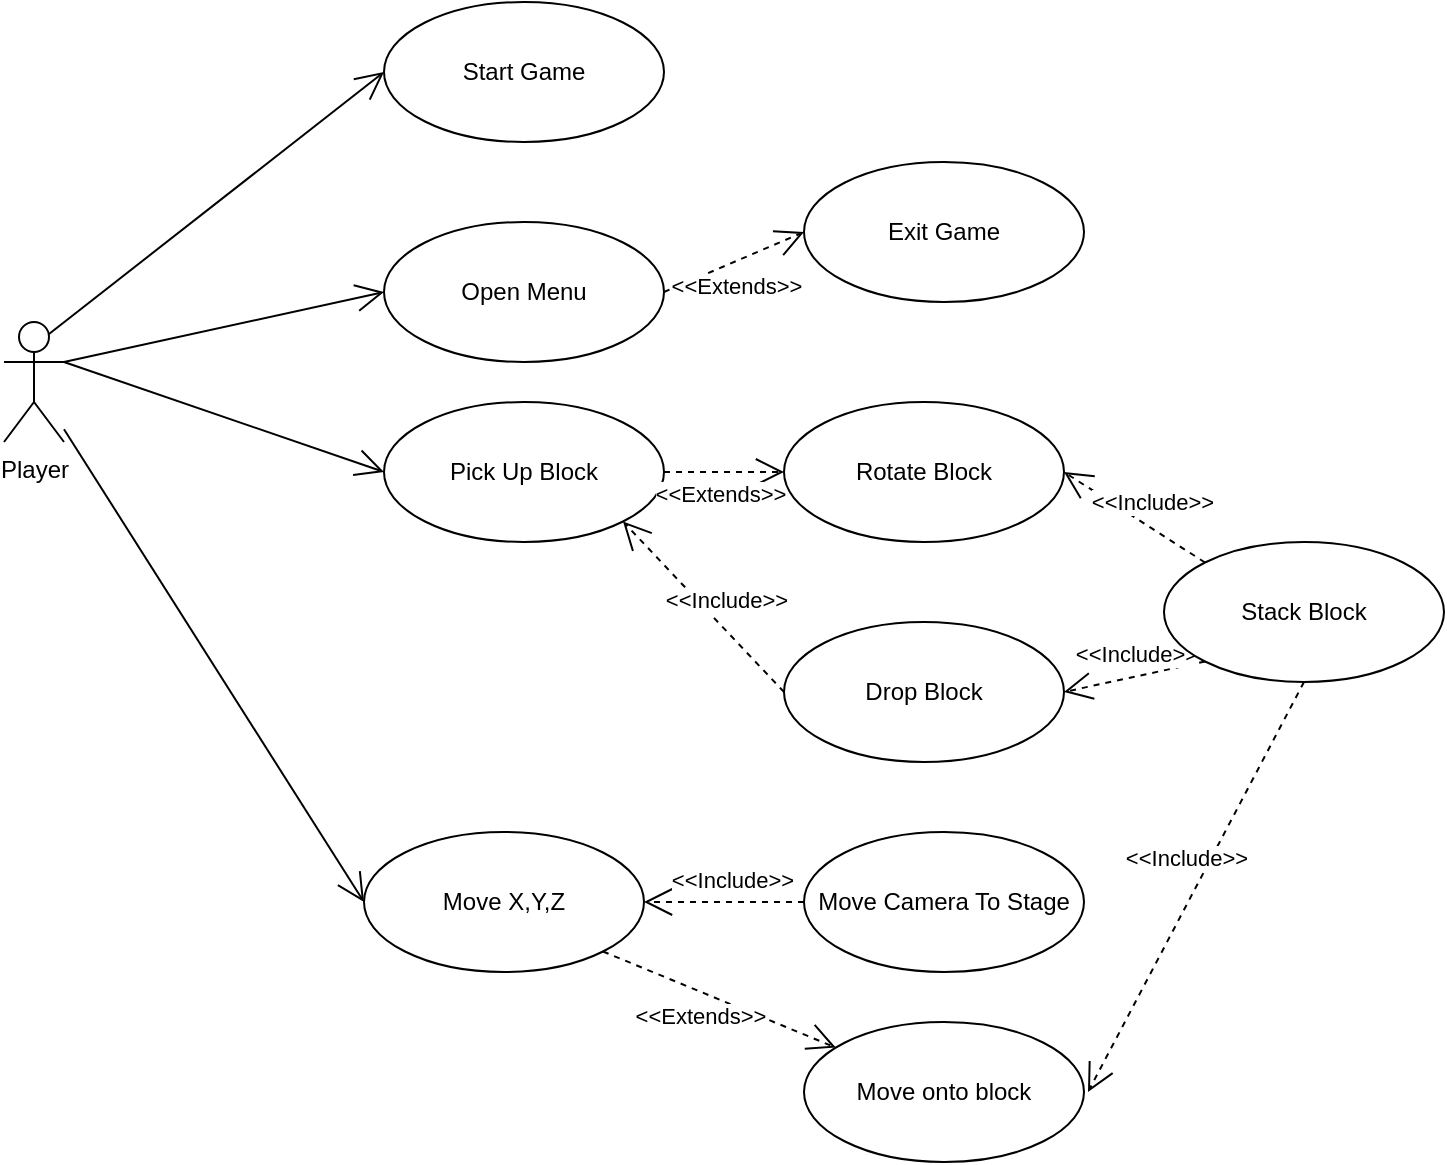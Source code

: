 <mxfile version="15.0.2" type="github">
  <diagram id="10tIkQhipWnZuheLRNmn" name="Page-1">
    <mxGraphModel dx="1038" dy="608" grid="1" gridSize="10" guides="1" tooltips="1" connect="1" arrows="1" fold="1" page="1" pageScale="1" pageWidth="850" pageHeight="1100" math="0" shadow="0">
      <root>
        <mxCell id="0" />
        <mxCell id="1" parent="0" />
        <mxCell id="Jmf3_sfujvD6ndYQ71b7-1" value="Player" style="shape=umlActor;verticalLabelPosition=bottom;verticalAlign=top;html=1;outlineConnect=0;" vertex="1" parent="1">
          <mxGeometry x="80" y="260" width="30" height="60" as="geometry" />
        </mxCell>
        <mxCell id="Jmf3_sfujvD6ndYQ71b7-5" value="Start Game" style="ellipse;whiteSpace=wrap;html=1;" vertex="1" parent="1">
          <mxGeometry x="270" y="100" width="140" height="70" as="geometry" />
        </mxCell>
        <mxCell id="Jmf3_sfujvD6ndYQ71b7-6" value="Exit Game" style="ellipse;whiteSpace=wrap;html=1;" vertex="1" parent="1">
          <mxGeometry x="480" y="180" width="140" height="70" as="geometry" />
        </mxCell>
        <mxCell id="Jmf3_sfujvD6ndYQ71b7-7" value="Open Menu" style="ellipse;whiteSpace=wrap;html=1;" vertex="1" parent="1">
          <mxGeometry x="270" y="210" width="140" height="70" as="geometry" />
        </mxCell>
        <mxCell id="Jmf3_sfujvD6ndYQ71b7-10" value="&amp;lt;&amp;lt;Extends&amp;gt;&amp;gt;" style="endArrow=open;endSize=12;dashed=1;html=1;exitX=1;exitY=0.5;exitDx=0;exitDy=0;entryX=0;entryY=0.5;entryDx=0;entryDy=0;" edge="1" parent="1" source="Jmf3_sfujvD6ndYQ71b7-7" target="Jmf3_sfujvD6ndYQ71b7-6">
          <mxGeometry x="-0.088" y="-11" width="160" relative="1" as="geometry">
            <mxPoint x="340" y="310" as="sourcePoint" />
            <mxPoint x="500" y="310" as="targetPoint" />
            <Array as="points" />
            <mxPoint as="offset" />
          </mxGeometry>
        </mxCell>
        <mxCell id="Jmf3_sfujvD6ndYQ71b7-11" value="Pick Up Block" style="ellipse;whiteSpace=wrap;html=1;" vertex="1" parent="1">
          <mxGeometry x="270" y="300" width="140" height="70" as="geometry" />
        </mxCell>
        <mxCell id="Jmf3_sfujvD6ndYQ71b7-12" value="&amp;lt;&amp;lt;Extends&amp;gt;&amp;gt;" style="endArrow=open;endSize=12;dashed=1;html=1;exitX=1;exitY=0.5;exitDx=0;exitDy=0;entryX=0;entryY=0.5;entryDx=0;entryDy=0;" edge="1" parent="1" source="Jmf3_sfujvD6ndYQ71b7-11" target="Jmf3_sfujvD6ndYQ71b7-13">
          <mxGeometry x="-0.088" y="-11" width="160" relative="1" as="geometry">
            <mxPoint x="420" y="255" as="sourcePoint" />
            <mxPoint x="530" y="330" as="targetPoint" />
            <Array as="points" />
            <mxPoint as="offset" />
          </mxGeometry>
        </mxCell>
        <mxCell id="Jmf3_sfujvD6ndYQ71b7-13" value="Rotate Block" style="ellipse;whiteSpace=wrap;html=1;" vertex="1" parent="1">
          <mxGeometry x="470" y="300" width="140" height="70" as="geometry" />
        </mxCell>
        <mxCell id="Jmf3_sfujvD6ndYQ71b7-14" value="Drop Block" style="ellipse;whiteSpace=wrap;html=1;" vertex="1" parent="1">
          <mxGeometry x="470" y="410" width="140" height="70" as="geometry" />
        </mxCell>
        <mxCell id="Jmf3_sfujvD6ndYQ71b7-16" value="&amp;lt;&amp;lt;Include&amp;gt;&amp;gt;" style="endArrow=open;endSize=12;dashed=1;html=1;exitX=0;exitY=0.5;exitDx=0;exitDy=0;entryX=1;entryY=1;entryDx=0;entryDy=0;" edge="1" parent="1" source="Jmf3_sfujvD6ndYQ71b7-14" target="Jmf3_sfujvD6ndYQ71b7-11">
          <mxGeometry x="-0.088" y="-11" width="160" relative="1" as="geometry">
            <mxPoint x="420" y="345" as="sourcePoint" />
            <mxPoint x="540" y="340" as="targetPoint" />
            <Array as="points" />
            <mxPoint as="offset" />
          </mxGeometry>
        </mxCell>
        <mxCell id="Jmf3_sfujvD6ndYQ71b7-17" value="Move X,Y,Z" style="ellipse;whiteSpace=wrap;html=1;" vertex="1" parent="1">
          <mxGeometry x="260" y="515" width="140" height="70" as="geometry" />
        </mxCell>
        <mxCell id="Jmf3_sfujvD6ndYQ71b7-18" value="Move Camera To Stage" style="ellipse;whiteSpace=wrap;html=1;" vertex="1" parent="1">
          <mxGeometry x="480" y="515" width="140" height="70" as="geometry" />
        </mxCell>
        <mxCell id="Jmf3_sfujvD6ndYQ71b7-19" value="&amp;lt;&amp;lt;Include&amp;gt;&amp;gt;" style="endArrow=open;endSize=12;dashed=1;html=1;exitX=0;exitY=0.5;exitDx=0;exitDy=0;entryX=1;entryY=0.5;entryDx=0;entryDy=0;" edge="1" parent="1" source="Jmf3_sfujvD6ndYQ71b7-18" target="Jmf3_sfujvD6ndYQ71b7-17">
          <mxGeometry x="-0.088" y="-11" width="160" relative="1" as="geometry">
            <mxPoint x="450" y="455" as="sourcePoint" />
            <mxPoint x="399.497" y="369.749" as="targetPoint" />
            <Array as="points" />
            <mxPoint as="offset" />
          </mxGeometry>
        </mxCell>
        <mxCell id="Jmf3_sfujvD6ndYQ71b7-20" value="" style="endArrow=open;endFill=1;endSize=12;html=1;entryX=0;entryY=0.5;entryDx=0;entryDy=0;" edge="1" parent="1" source="Jmf3_sfujvD6ndYQ71b7-1" target="Jmf3_sfujvD6ndYQ71b7-17">
          <mxGeometry width="160" relative="1" as="geometry">
            <mxPoint x="340" y="390" as="sourcePoint" />
            <mxPoint x="500" y="390" as="targetPoint" />
          </mxGeometry>
        </mxCell>
        <mxCell id="Jmf3_sfujvD6ndYQ71b7-21" value="" style="endArrow=open;endFill=1;endSize=12;html=1;entryX=0;entryY=0.5;entryDx=0;entryDy=0;exitX=1;exitY=0.333;exitDx=0;exitDy=0;exitPerimeter=0;" edge="1" parent="1" source="Jmf3_sfujvD6ndYQ71b7-1" target="Jmf3_sfujvD6ndYQ71b7-11">
          <mxGeometry width="160" relative="1" as="geometry">
            <mxPoint x="120" y="323.636" as="sourcePoint" />
            <mxPoint x="270" y="560" as="targetPoint" />
          </mxGeometry>
        </mxCell>
        <mxCell id="Jmf3_sfujvD6ndYQ71b7-22" value="" style="endArrow=open;endFill=1;endSize=12;html=1;entryX=0;entryY=0.5;entryDx=0;entryDy=0;" edge="1" parent="1" target="Jmf3_sfujvD6ndYQ71b7-7">
          <mxGeometry width="160" relative="1" as="geometry">
            <mxPoint x="110" y="280" as="sourcePoint" />
            <mxPoint x="280" y="345" as="targetPoint" />
          </mxGeometry>
        </mxCell>
        <mxCell id="Jmf3_sfujvD6ndYQ71b7-23" value="" style="endArrow=open;endFill=1;endSize=12;html=1;entryX=0;entryY=0.5;entryDx=0;entryDy=0;exitX=0.75;exitY=0.1;exitDx=0;exitDy=0;exitPerimeter=0;" edge="1" parent="1" source="Jmf3_sfujvD6ndYQ71b7-1" target="Jmf3_sfujvD6ndYQ71b7-5">
          <mxGeometry width="160" relative="1" as="geometry">
            <mxPoint x="120" y="290" as="sourcePoint" />
            <mxPoint x="280" y="255" as="targetPoint" />
          </mxGeometry>
        </mxCell>
        <mxCell id="Jmf3_sfujvD6ndYQ71b7-24" value="&amp;lt;&amp;lt;Extends&amp;gt;&amp;gt;" style="endArrow=open;endSize=12;dashed=1;html=1;exitX=1;exitY=1;exitDx=0;exitDy=0;" edge="1" parent="1" source="Jmf3_sfujvD6ndYQ71b7-17" target="Jmf3_sfujvD6ndYQ71b7-25">
          <mxGeometry x="-0.088" y="-11" width="160" relative="1" as="geometry">
            <mxPoint x="420" y="345" as="sourcePoint" />
            <mxPoint x="450" y="630" as="targetPoint" />
            <Array as="points" />
            <mxPoint as="offset" />
          </mxGeometry>
        </mxCell>
        <mxCell id="Jmf3_sfujvD6ndYQ71b7-25" value="Move onto block" style="ellipse;whiteSpace=wrap;html=1;" vertex="1" parent="1">
          <mxGeometry x="480" y="610" width="140" height="70" as="geometry" />
        </mxCell>
        <mxCell id="Jmf3_sfujvD6ndYQ71b7-26" value="&amp;lt;&amp;lt;Include&amp;gt;&amp;gt;" style="endArrow=open;endSize=12;dashed=1;html=1;entryX=1;entryY=0.5;entryDx=0;entryDy=0;exitX=0;exitY=1;exitDx=0;exitDy=0;" edge="1" parent="1" source="Jmf3_sfujvD6ndYQ71b7-27" target="Jmf3_sfujvD6ndYQ71b7-14">
          <mxGeometry x="-0.088" y="-11" width="160" relative="1" as="geometry">
            <mxPoint x="680" y="430" as="sourcePoint" />
            <mxPoint x="399.497" y="369.749" as="targetPoint" />
            <Array as="points" />
            <mxPoint as="offset" />
          </mxGeometry>
        </mxCell>
        <mxCell id="Jmf3_sfujvD6ndYQ71b7-27" value="Stack Block" style="ellipse;whiteSpace=wrap;html=1;" vertex="1" parent="1">
          <mxGeometry x="660" y="370" width="140" height="70" as="geometry" />
        </mxCell>
        <mxCell id="Jmf3_sfujvD6ndYQ71b7-28" value="&amp;lt;&amp;lt;Include&amp;gt;&amp;gt;" style="endArrow=open;endSize=12;dashed=1;html=1;entryX=1;entryY=0.5;entryDx=0;entryDy=0;exitX=0;exitY=0;exitDx=0;exitDy=0;" edge="1" parent="1" source="Jmf3_sfujvD6ndYQ71b7-27" target="Jmf3_sfujvD6ndYQ71b7-13">
          <mxGeometry x="-0.088" y="-11" width="160" relative="1" as="geometry">
            <mxPoint x="690.503" y="439.749" as="sourcePoint" />
            <mxPoint x="620" y="455" as="targetPoint" />
            <Array as="points" />
            <mxPoint as="offset" />
          </mxGeometry>
        </mxCell>
        <mxCell id="Jmf3_sfujvD6ndYQ71b7-30" value="&amp;lt;&amp;lt;Include&amp;gt;&amp;gt;" style="endArrow=open;endSize=12;dashed=1;html=1;exitX=0.5;exitY=1;exitDx=0;exitDy=0;" edge="1" parent="1" source="Jmf3_sfujvD6ndYQ71b7-27">
          <mxGeometry x="-0.088" y="-11" width="160" relative="1" as="geometry">
            <mxPoint x="690.503" y="439.749" as="sourcePoint" />
            <mxPoint x="622" y="645" as="targetPoint" />
            <Array as="points" />
            <mxPoint as="offset" />
          </mxGeometry>
        </mxCell>
      </root>
    </mxGraphModel>
  </diagram>
</mxfile>
